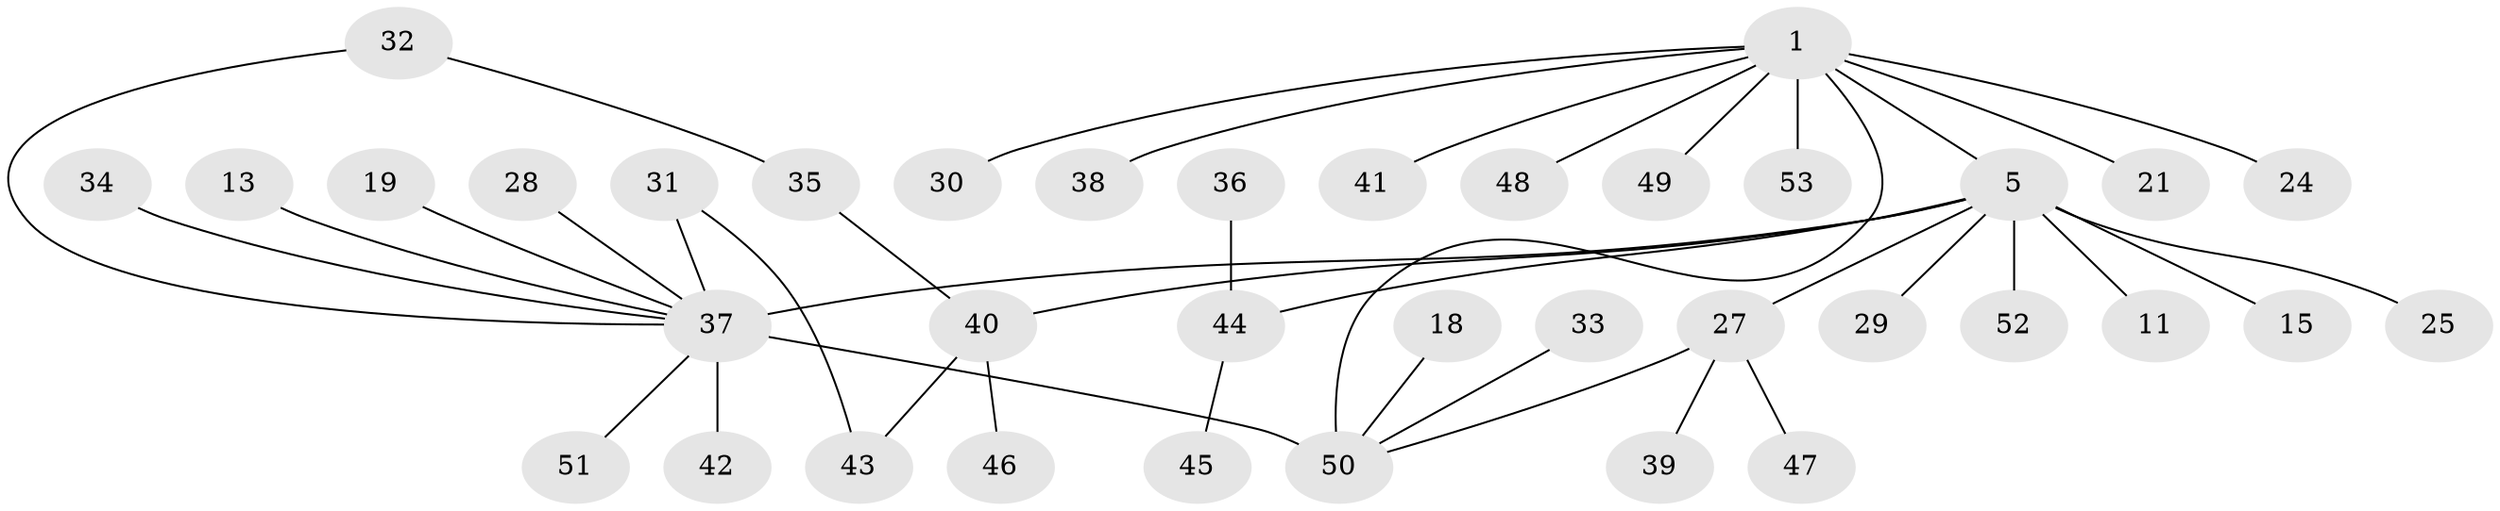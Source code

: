 // original degree distribution, {11: 0.018867924528301886, 5: 0.07547169811320754, 7: 0.018867924528301886, 3: 0.1320754716981132, 9: 0.018867924528301886, 8: 0.018867924528301886, 1: 0.5283018867924528, 2: 0.16981132075471697, 4: 0.018867924528301886}
// Generated by graph-tools (version 1.1) at 2025/57/03/04/25 21:57:14]
// undirected, 37 vertices, 40 edges
graph export_dot {
graph [start="1"]
  node [color=gray90,style=filled];
  1;
  5 [super="+3"];
  11;
  13;
  15;
  18;
  19;
  21;
  24;
  25 [super="+12"];
  27 [super="+6"];
  28;
  29;
  30;
  31;
  32;
  33;
  34;
  35;
  36 [super="+17"];
  37 [super="+14+8+22+10"];
  38;
  39;
  40;
  41;
  42 [super="+16+20"];
  43;
  44 [super="+4"];
  45;
  46;
  47;
  48;
  49;
  50 [super="+7"];
  51 [super="+23"];
  52 [super="+26"];
  53;
  1 -- 5 [weight=2];
  1 -- 21;
  1 -- 24;
  1 -- 30;
  1 -- 38;
  1 -- 41;
  1 -- 48;
  1 -- 49;
  1 -- 53;
  1 -- 50;
  5 -- 15;
  5 -- 40;
  5 -- 44 [weight=2];
  5 -- 11;
  5 -- 29;
  5 -- 27;
  5 -- 37 [weight=3];
  5 -- 25;
  5 -- 52;
  13 -- 37;
  18 -- 50;
  19 -- 37;
  27 -- 39;
  27 -- 47;
  27 -- 50;
  28 -- 37;
  31 -- 43;
  31 -- 37;
  32 -- 35;
  32 -- 37;
  33 -- 50;
  34 -- 37;
  35 -- 40;
  36 -- 44;
  37 -- 50 [weight=4];
  37 -- 42;
  37 -- 51;
  40 -- 43;
  40 -- 46;
  44 -- 45;
}
